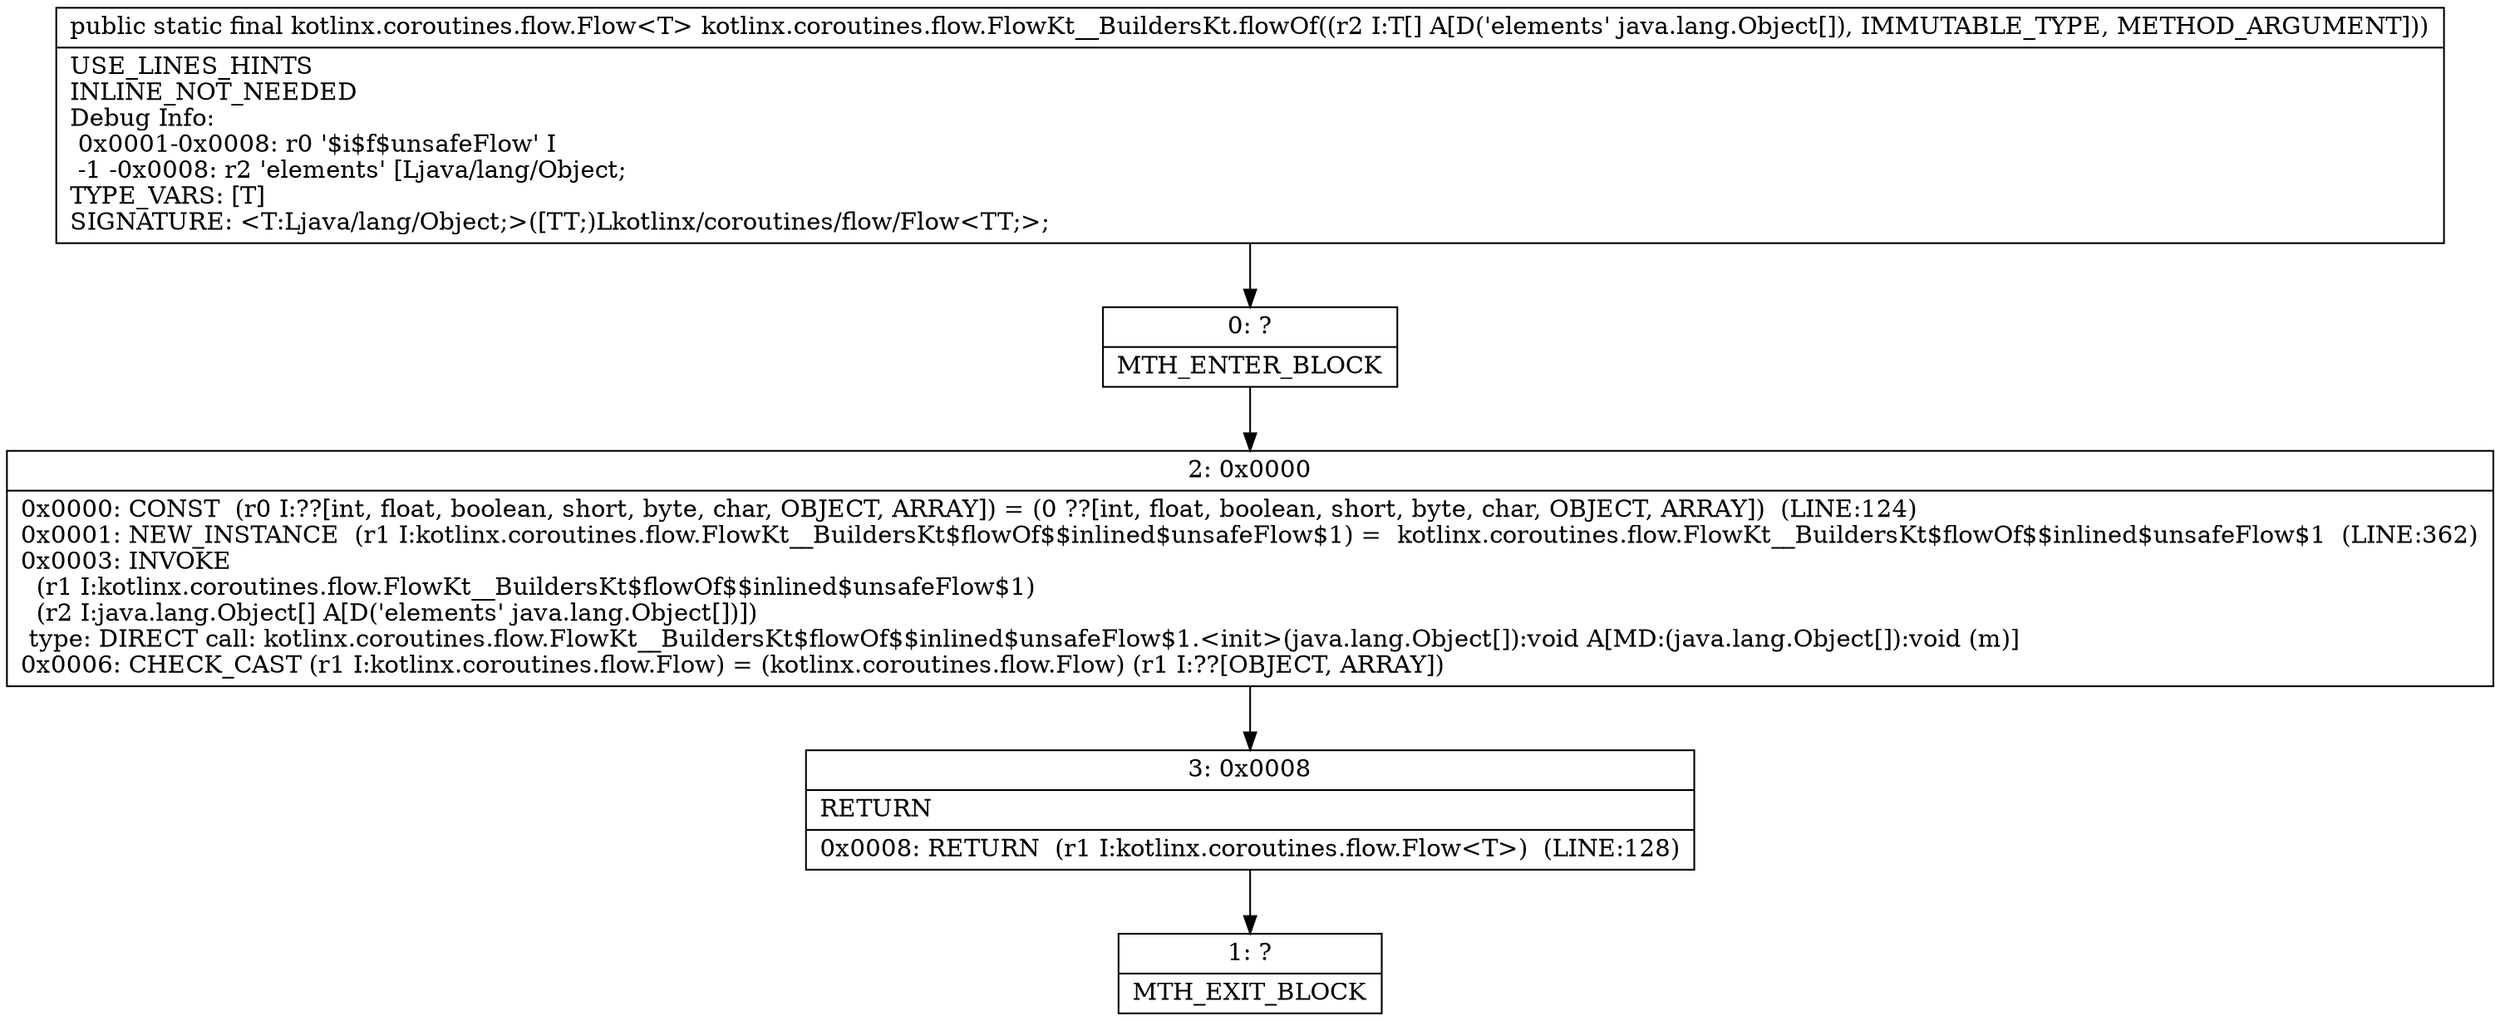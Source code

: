 digraph "CFG forkotlinx.coroutines.flow.FlowKt__BuildersKt.flowOf([Ljava\/lang\/Object;)Lkotlinx\/coroutines\/flow\/Flow;" {
Node_0 [shape=record,label="{0\:\ ?|MTH_ENTER_BLOCK\l}"];
Node_2 [shape=record,label="{2\:\ 0x0000|0x0000: CONST  (r0 I:??[int, float, boolean, short, byte, char, OBJECT, ARRAY]) = (0 ??[int, float, boolean, short, byte, char, OBJECT, ARRAY])  (LINE:124)\l0x0001: NEW_INSTANCE  (r1 I:kotlinx.coroutines.flow.FlowKt__BuildersKt$flowOf$$inlined$unsafeFlow$1) =  kotlinx.coroutines.flow.FlowKt__BuildersKt$flowOf$$inlined$unsafeFlow$1  (LINE:362)\l0x0003: INVOKE  \l  (r1 I:kotlinx.coroutines.flow.FlowKt__BuildersKt$flowOf$$inlined$unsafeFlow$1)\l  (r2 I:java.lang.Object[] A[D('elements' java.lang.Object[])])\l type: DIRECT call: kotlinx.coroutines.flow.FlowKt__BuildersKt$flowOf$$inlined$unsafeFlow$1.\<init\>(java.lang.Object[]):void A[MD:(java.lang.Object[]):void (m)]\l0x0006: CHECK_CAST (r1 I:kotlinx.coroutines.flow.Flow) = (kotlinx.coroutines.flow.Flow) (r1 I:??[OBJECT, ARRAY]) \l}"];
Node_3 [shape=record,label="{3\:\ 0x0008|RETURN\l|0x0008: RETURN  (r1 I:kotlinx.coroutines.flow.Flow\<T\>)  (LINE:128)\l}"];
Node_1 [shape=record,label="{1\:\ ?|MTH_EXIT_BLOCK\l}"];
MethodNode[shape=record,label="{public static final kotlinx.coroutines.flow.Flow\<T\> kotlinx.coroutines.flow.FlowKt__BuildersKt.flowOf((r2 I:T[] A[D('elements' java.lang.Object[]), IMMUTABLE_TYPE, METHOD_ARGUMENT]))  | USE_LINES_HINTS\lINLINE_NOT_NEEDED\lDebug Info:\l  0x0001\-0x0008: r0 '$i$f$unsafeFlow' I\l  \-1 \-0x0008: r2 'elements' [Ljava\/lang\/Object;\lTYPE_VARS: [T]\lSIGNATURE: \<T:Ljava\/lang\/Object;\>([TT;)Lkotlinx\/coroutines\/flow\/Flow\<TT;\>;\l}"];
MethodNode -> Node_0;Node_0 -> Node_2;
Node_2 -> Node_3;
Node_3 -> Node_1;
}

